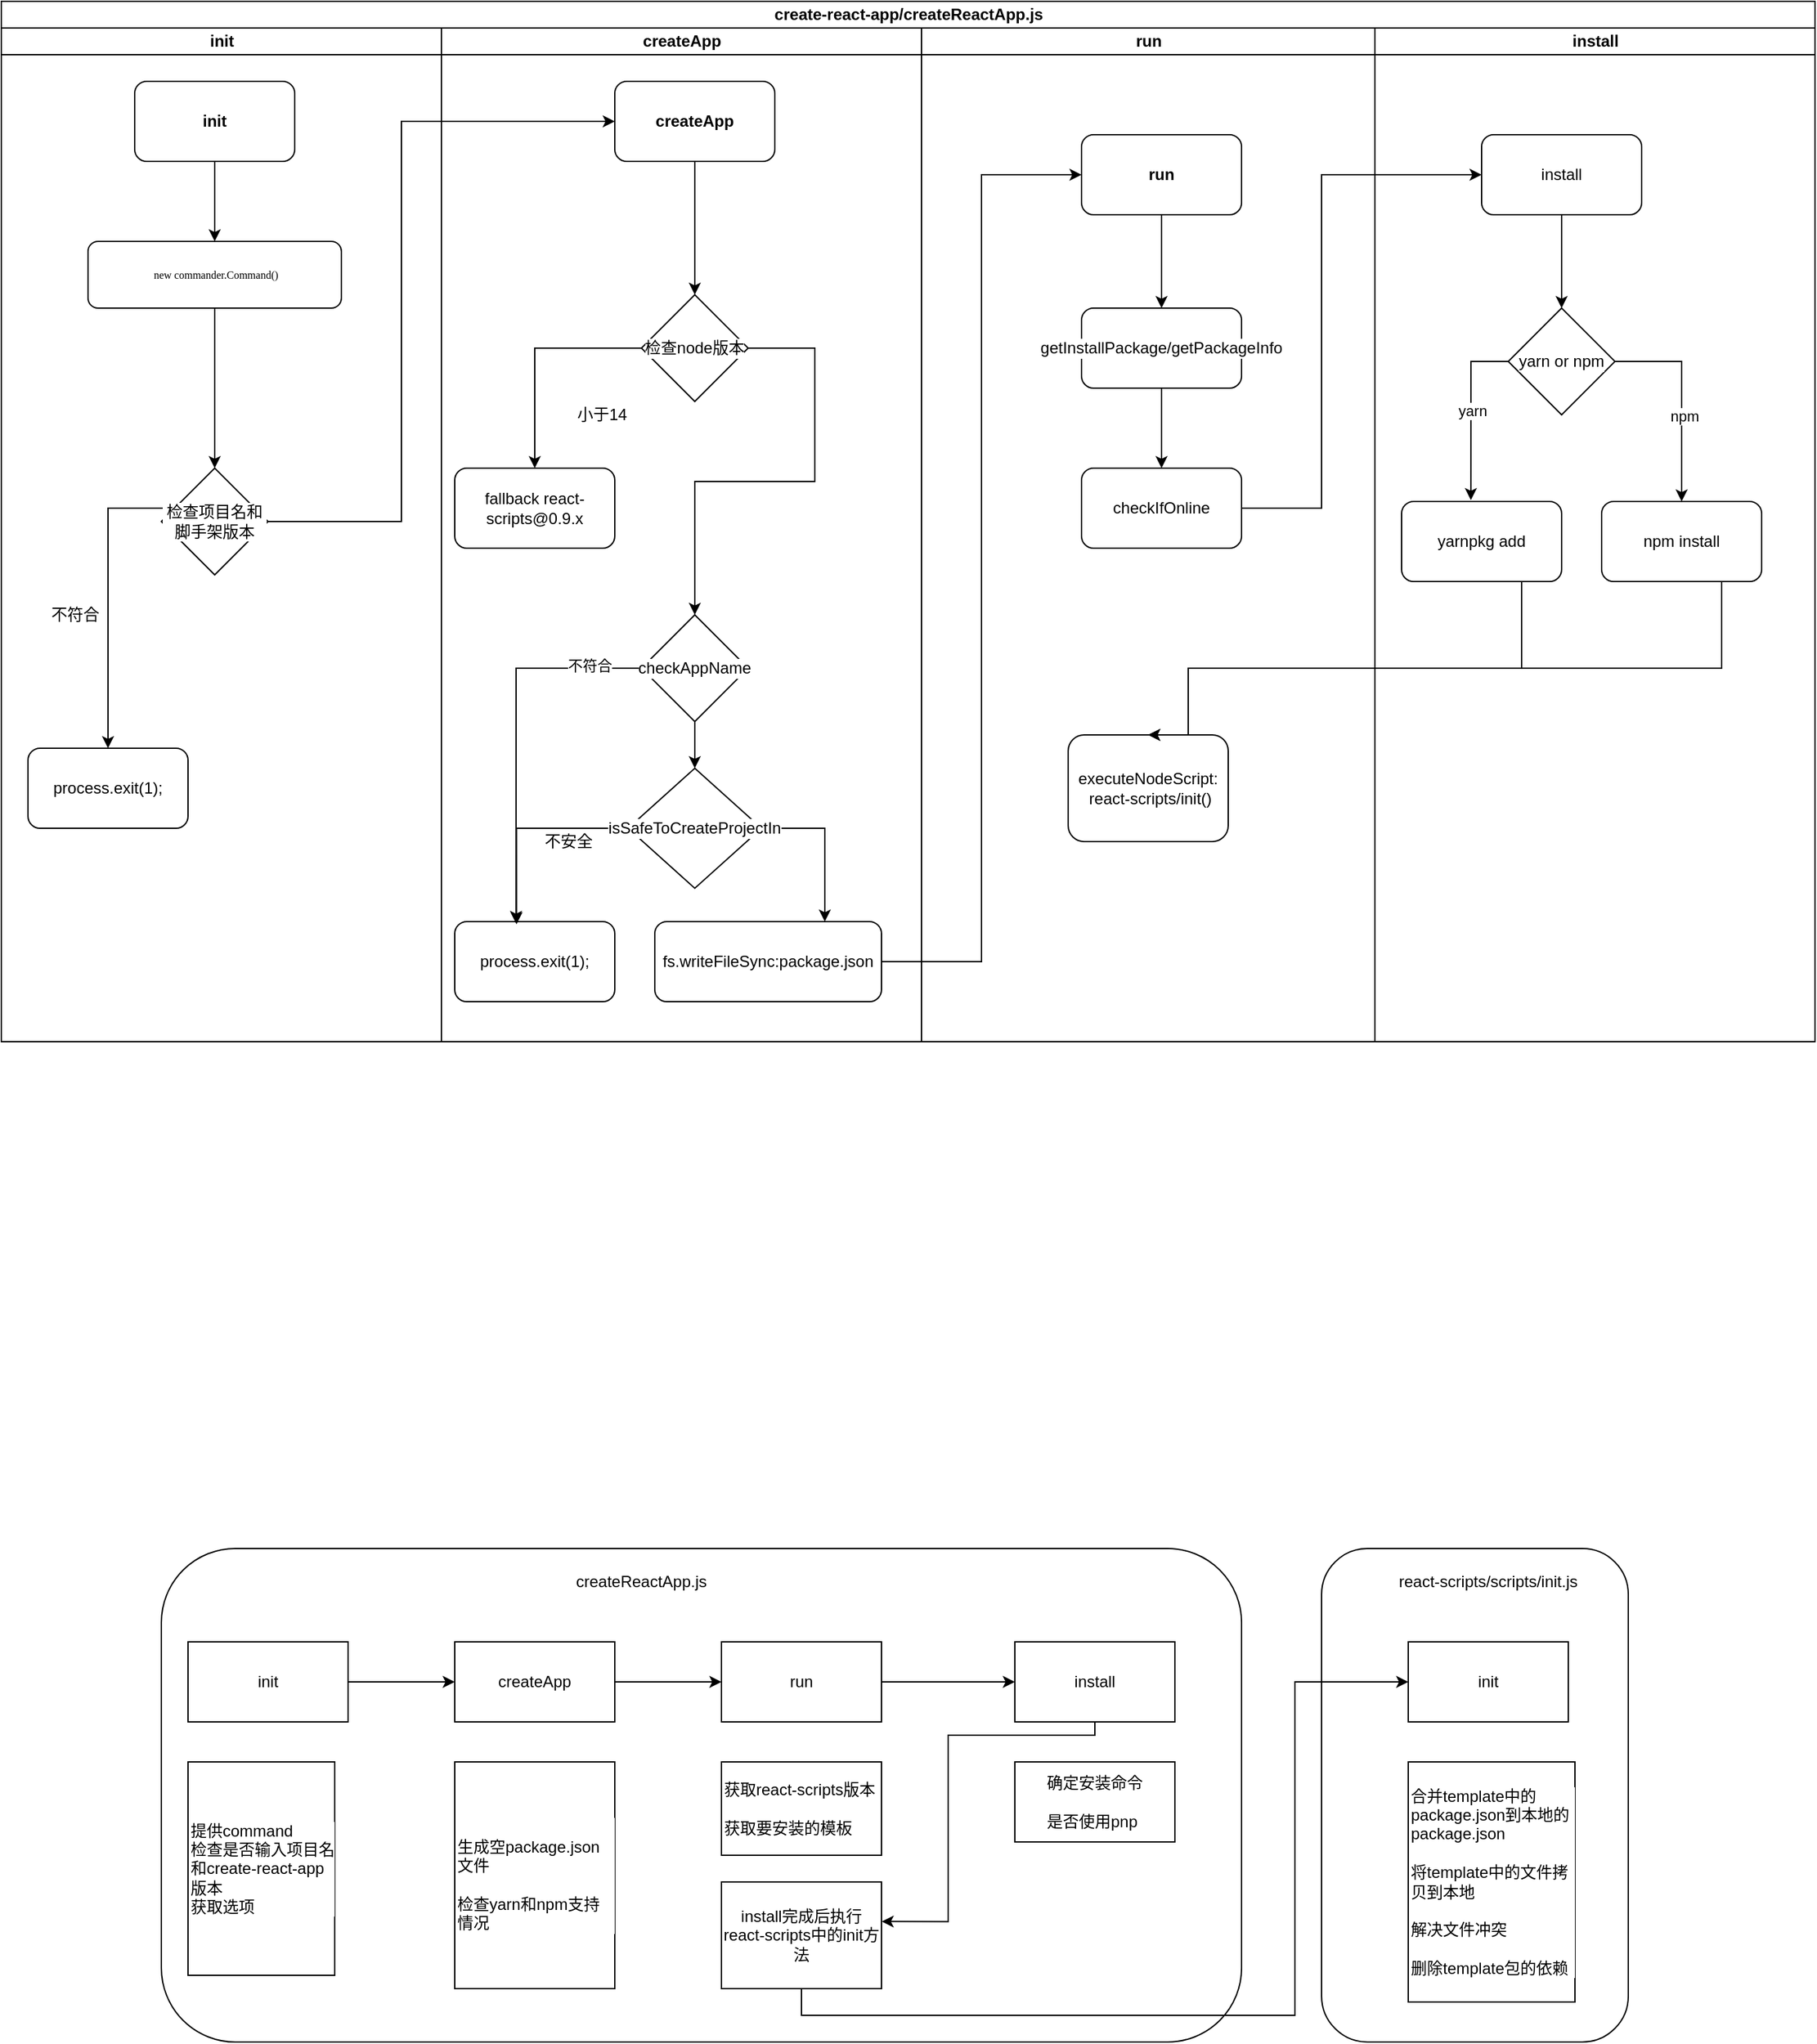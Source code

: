 <mxfile version="15.5.9" type="github">
  <diagram name="Page-1" id="74e2e168-ea6b-b213-b513-2b3c1d86103e">
    <mxGraphModel dx="2131" dy="794" grid="1" gridSize="10" guides="1" tooltips="1" connect="1" arrows="1" fold="1" page="1" pageScale="1" pageWidth="1100" pageHeight="850" background="none" math="0" shadow="0">
      <root>
        <mxCell id="0" />
        <mxCell id="1" parent="0" />
        <mxCell id="z6YjeSEmc34uNPCmeLSA-94" value="" style="rounded=1;whiteSpace=wrap;html=1;labelBackgroundColor=#FFFFFF;align=left;" vertex="1" parent="1">
          <mxGeometry x="660" y="1190" width="230" height="370" as="geometry" />
        </mxCell>
        <mxCell id="z6YjeSEmc34uNPCmeLSA-79" value="" style="rounded=1;whiteSpace=wrap;html=1;labelBackgroundColor=#FFFFFF;" vertex="1" parent="1">
          <mxGeometry x="-210" y="1190" width="810" height="370" as="geometry" />
        </mxCell>
        <mxCell id="77e6c97f196da883-1" value="&lt;span style=&quot;font-family: &amp;#34;helvetica&amp;#34; ; font-size: 12px&quot;&gt;create-react-app/createReactApp.js&lt;/span&gt;" style="swimlane;html=1;childLayout=stackLayout;startSize=20;rounded=0;shadow=0;labelBackgroundColor=none;strokeWidth=1;fontFamily=Verdana;fontSize=8;align=center;" parent="1" vertex="1">
          <mxGeometry x="-330" y="30" width="1360" height="780" as="geometry">
            <mxRectangle x="70" y="40" width="60" height="20" as="alternateBounds" />
          </mxGeometry>
        </mxCell>
        <mxCell id="77e6c97f196da883-2" value="init" style="swimlane;html=1;startSize=20;" parent="77e6c97f196da883-1" vertex="1">
          <mxGeometry y="20" width="330" height="760" as="geometry">
            <mxRectangle y="20" width="30" height="730" as="alternateBounds" />
          </mxGeometry>
        </mxCell>
        <mxCell id="z6YjeSEmc34uNPCmeLSA-3" value="" style="edgeStyle=orthogonalEdgeStyle;rounded=0;orthogonalLoop=1;jettySize=auto;html=1;" edge="1" parent="77e6c97f196da883-2" source="77e6c97f196da883-8" target="z6YjeSEmc34uNPCmeLSA-2">
          <mxGeometry relative="1" as="geometry" />
        </mxCell>
        <object label="&lt;span style=&quot;font-size: 8px&quot;&gt;&amp;nbsp;new commander.Command()&lt;/span&gt;" id="77e6c97f196da883-8">
          <mxCell style="rounded=1;whiteSpace=wrap;html=1;shadow=0;labelBackgroundColor=none;strokeWidth=1;fontFamily=Verdana;fontSize=8;align=center;" parent="77e6c97f196da883-2" vertex="1">
            <mxGeometry x="65" y="160" width="190" height="50" as="geometry" />
          </mxCell>
        </object>
        <mxCell id="z6YjeSEmc34uNPCmeLSA-51" style="edgeStyle=orthogonalEdgeStyle;rounded=0;orthogonalLoop=1;jettySize=auto;html=1;entryX=0.5;entryY=0;entryDx=0;entryDy=0;" edge="1" parent="77e6c97f196da883-2" source="z6YjeSEmc34uNPCmeLSA-2" target="z6YjeSEmc34uNPCmeLSA-4">
          <mxGeometry relative="1" as="geometry">
            <Array as="points">
              <mxPoint x="80" y="360" />
              <mxPoint x="80" y="540" />
            </Array>
          </mxGeometry>
        </mxCell>
        <mxCell id="z6YjeSEmc34uNPCmeLSA-2" value="检查项目名和脚手架版本" style="rhombus;whiteSpace=wrap;html=1;labelBackgroundColor=#FFFFFF;" vertex="1" parent="77e6c97f196da883-2">
          <mxGeometry x="120" y="330" width="80" height="80" as="geometry" />
        </mxCell>
        <mxCell id="z6YjeSEmc34uNPCmeLSA-4" value="process.exit(1);" style="rounded=1;whiteSpace=wrap;html=1;labelBackgroundColor=#FFFFFF;" vertex="1" parent="77e6c97f196da883-2">
          <mxGeometry x="20" y="540" width="120" height="60" as="geometry" />
        </mxCell>
        <mxCell id="z6YjeSEmc34uNPCmeLSA-8" style="edgeStyle=orthogonalEdgeStyle;rounded=0;orthogonalLoop=1;jettySize=auto;html=1;entryX=0.5;entryY=0;entryDx=0;entryDy=0;" edge="1" parent="77e6c97f196da883-2" source="z6YjeSEmc34uNPCmeLSA-7" target="77e6c97f196da883-8">
          <mxGeometry relative="1" as="geometry" />
        </mxCell>
        <mxCell id="z6YjeSEmc34uNPCmeLSA-7" value="&lt;b&gt;init&lt;/b&gt;" style="rounded=1;whiteSpace=wrap;html=1;labelBackgroundColor=#FFFFFF;" vertex="1" parent="77e6c97f196da883-2">
          <mxGeometry x="100" y="40" width="120" height="60" as="geometry" />
        </mxCell>
        <mxCell id="z6YjeSEmc34uNPCmeLSA-49" value="不符合" style="text;html=1;align=center;verticalAlign=middle;resizable=0;points=[];autosize=1;strokeColor=none;fillColor=none;" vertex="1" parent="77e6c97f196da883-2">
          <mxGeometry x="30" y="430" width="50" height="20" as="geometry" />
        </mxCell>
        <mxCell id="77e6c97f196da883-4" value="createApp" style="swimlane;html=1;startSize=20;" parent="77e6c97f196da883-1" vertex="1">
          <mxGeometry x="330" y="20" width="360" height="760" as="geometry" />
        </mxCell>
        <mxCell id="z6YjeSEmc34uNPCmeLSA-53" style="edgeStyle=orthogonalEdgeStyle;rounded=0;orthogonalLoop=1;jettySize=auto;html=1;entryX=0.5;entryY=0;entryDx=0;entryDy=0;" edge="1" parent="77e6c97f196da883-4" source="z6YjeSEmc34uNPCmeLSA-25" target="z6YjeSEmc34uNPCmeLSA-26">
          <mxGeometry relative="1" as="geometry" />
        </mxCell>
        <mxCell id="z6YjeSEmc34uNPCmeLSA-25" value="&lt;b&gt;createApp&lt;/b&gt;" style="rounded=1;whiteSpace=wrap;html=1;labelBackgroundColor=#FFFFFF;" vertex="1" parent="77e6c97f196da883-4">
          <mxGeometry x="130" y="40" width="120" height="60" as="geometry" />
        </mxCell>
        <mxCell id="z6YjeSEmc34uNPCmeLSA-29" style="edgeStyle=orthogonalEdgeStyle;rounded=0;orthogonalLoop=1;jettySize=auto;html=1;entryX=0.5;entryY=0;entryDx=0;entryDy=0;" edge="1" parent="77e6c97f196da883-4" source="z6YjeSEmc34uNPCmeLSA-26" target="z6YjeSEmc34uNPCmeLSA-30">
          <mxGeometry relative="1" as="geometry">
            <mxPoint x="80" y="280" as="targetPoint" />
            <Array as="points">
              <mxPoint x="70" y="240" />
            </Array>
          </mxGeometry>
        </mxCell>
        <mxCell id="z6YjeSEmc34uNPCmeLSA-56" style="edgeStyle=orthogonalEdgeStyle;rounded=0;orthogonalLoop=1;jettySize=auto;html=1;entryX=0.5;entryY=0;entryDx=0;entryDy=0;" edge="1" parent="77e6c97f196da883-4" source="z6YjeSEmc34uNPCmeLSA-26" target="z6YjeSEmc34uNPCmeLSA-58">
          <mxGeometry relative="1" as="geometry">
            <mxPoint x="280" y="330" as="targetPoint" />
            <Array as="points">
              <mxPoint x="280" y="240" />
              <mxPoint x="280" y="340" />
              <mxPoint x="190" y="340" />
            </Array>
          </mxGeometry>
        </mxCell>
        <mxCell id="z6YjeSEmc34uNPCmeLSA-26" value="检查node版本" style="rhombus;whiteSpace=wrap;html=1;labelBackgroundColor=#FFFFFF;" vertex="1" parent="77e6c97f196da883-4">
          <mxGeometry x="150" y="200" width="80" height="80" as="geometry" />
        </mxCell>
        <mxCell id="z6YjeSEmc34uNPCmeLSA-30" value="&lt;span&gt;fallback react-scripts@0.9.x&lt;/span&gt;" style="rounded=1;whiteSpace=wrap;html=1;labelBackgroundColor=#FFFFFF;" vertex="1" parent="77e6c97f196da883-4">
          <mxGeometry x="10" y="330" width="120" height="60" as="geometry" />
        </mxCell>
        <mxCell id="z6YjeSEmc34uNPCmeLSA-33" value="&lt;span&gt;process.exit(1);&lt;/span&gt;" style="rounded=1;whiteSpace=wrap;html=1;labelBackgroundColor=#FFFFFF;" vertex="1" parent="77e6c97f196da883-4">
          <mxGeometry x="10" y="670" width="120" height="60" as="geometry" />
        </mxCell>
        <mxCell id="z6YjeSEmc34uNPCmeLSA-64" style="edgeStyle=orthogonalEdgeStyle;rounded=0;orthogonalLoop=1;jettySize=auto;html=1;entryX=0.386;entryY=0.033;entryDx=0;entryDy=0;entryPerimeter=0;" edge="1" parent="77e6c97f196da883-4" source="z6YjeSEmc34uNPCmeLSA-35" target="z6YjeSEmc34uNPCmeLSA-33">
          <mxGeometry relative="1" as="geometry" />
        </mxCell>
        <mxCell id="z6YjeSEmc34uNPCmeLSA-67" style="edgeStyle=orthogonalEdgeStyle;rounded=0;orthogonalLoop=1;jettySize=auto;html=1;entryX=0.75;entryY=0;entryDx=0;entryDy=0;" edge="1" parent="77e6c97f196da883-4" source="z6YjeSEmc34uNPCmeLSA-35" target="z6YjeSEmc34uNPCmeLSA-36">
          <mxGeometry relative="1" as="geometry">
            <Array as="points">
              <mxPoint x="288" y="600" />
            </Array>
          </mxGeometry>
        </mxCell>
        <mxCell id="z6YjeSEmc34uNPCmeLSA-35" value="&lt;span&gt;isSafeToCreateProjectIn&lt;/span&gt;" style="rhombus;whiteSpace=wrap;html=1;labelBackgroundColor=#FFFFFF;" vertex="1" parent="77e6c97f196da883-4">
          <mxGeometry x="140" y="555" width="100" height="90" as="geometry" />
        </mxCell>
        <mxCell id="z6YjeSEmc34uNPCmeLSA-36" value="fs.writeFileSync:package.json" style="rounded=1;whiteSpace=wrap;html=1;labelBackgroundColor=#FFFFFF;" vertex="1" parent="77e6c97f196da883-4">
          <mxGeometry x="160" y="670" width="170" height="60" as="geometry" />
        </mxCell>
        <mxCell id="z6YjeSEmc34uNPCmeLSA-59" style="edgeStyle=orthogonalEdgeStyle;rounded=0;orthogonalLoop=1;jettySize=auto;html=1;entryX=0.383;entryY=0.017;entryDx=0;entryDy=0;entryPerimeter=0;" edge="1" parent="77e6c97f196da883-4" source="z6YjeSEmc34uNPCmeLSA-58" target="z6YjeSEmc34uNPCmeLSA-33">
          <mxGeometry relative="1" as="geometry" />
        </mxCell>
        <mxCell id="z6YjeSEmc34uNPCmeLSA-60" value="不符合" style="edgeLabel;html=1;align=center;verticalAlign=middle;resizable=0;points=[];" vertex="1" connectable="0" parent="z6YjeSEmc34uNPCmeLSA-59">
          <mxGeometry x="-0.722" y="-2" relative="1" as="geometry">
            <mxPoint as="offset" />
          </mxGeometry>
        </mxCell>
        <mxCell id="z6YjeSEmc34uNPCmeLSA-61" style="edgeStyle=orthogonalEdgeStyle;rounded=0;orthogonalLoop=1;jettySize=auto;html=1;entryX=0.5;entryY=0;entryDx=0;entryDy=0;" edge="1" parent="77e6c97f196da883-4" source="z6YjeSEmc34uNPCmeLSA-58" target="z6YjeSEmc34uNPCmeLSA-35">
          <mxGeometry relative="1" as="geometry" />
        </mxCell>
        <mxCell id="z6YjeSEmc34uNPCmeLSA-58" value="&lt;span&gt;checkAppName&lt;/span&gt;" style="rhombus;whiteSpace=wrap;html=1;labelBackgroundColor=#FFFFFF;" vertex="1" parent="77e6c97f196da883-4">
          <mxGeometry x="150" y="440" width="80" height="80" as="geometry" />
        </mxCell>
        <mxCell id="z6YjeSEmc34uNPCmeLSA-65" value="不安全" style="text;html=1;align=center;verticalAlign=middle;resizable=0;points=[];autosize=1;strokeColor=none;fillColor=none;" vertex="1" parent="77e6c97f196da883-4">
          <mxGeometry x="70" y="600" width="50" height="20" as="geometry" />
        </mxCell>
        <mxCell id="77e6c97f196da883-5" value="run" style="swimlane;html=1;startSize=20;" parent="77e6c97f196da883-1" vertex="1">
          <mxGeometry x="690" y="20" width="340" height="760" as="geometry" />
        </mxCell>
        <mxCell id="z6YjeSEmc34uNPCmeLSA-69" style="edgeStyle=orthogonalEdgeStyle;rounded=0;orthogonalLoop=1;jettySize=auto;html=1;" edge="1" parent="77e6c97f196da883-5" source="z6YjeSEmc34uNPCmeLSA-37" target="z6YjeSEmc34uNPCmeLSA-38">
          <mxGeometry relative="1" as="geometry" />
        </mxCell>
        <mxCell id="z6YjeSEmc34uNPCmeLSA-37" value="&lt;b&gt;run&lt;/b&gt;" style="rounded=1;whiteSpace=wrap;html=1;labelBackgroundColor=#FFFFFF;" vertex="1" parent="77e6c97f196da883-5">
          <mxGeometry x="120" y="80" width="120" height="60" as="geometry" />
        </mxCell>
        <mxCell id="z6YjeSEmc34uNPCmeLSA-70" style="edgeStyle=orthogonalEdgeStyle;rounded=0;orthogonalLoop=1;jettySize=auto;html=1;entryX=0.5;entryY=0;entryDx=0;entryDy=0;" edge="1" parent="77e6c97f196da883-5" source="z6YjeSEmc34uNPCmeLSA-38" target="z6YjeSEmc34uNPCmeLSA-39">
          <mxGeometry relative="1" as="geometry" />
        </mxCell>
        <mxCell id="z6YjeSEmc34uNPCmeLSA-38" value="getInstallPackage/getPackageInfo" style="rounded=1;whiteSpace=wrap;html=1;labelBackgroundColor=#FFFFFF;" vertex="1" parent="77e6c97f196da883-5">
          <mxGeometry x="120" y="210" width="120" height="60" as="geometry" />
        </mxCell>
        <mxCell id="z6YjeSEmc34uNPCmeLSA-39" value="checkIfOnline" style="rounded=1;whiteSpace=wrap;html=1;labelBackgroundColor=#FFFFFF;" vertex="1" parent="77e6c97f196da883-5">
          <mxGeometry x="120" y="330" width="120" height="60" as="geometry" />
        </mxCell>
        <mxCell id="z6YjeSEmc34uNPCmeLSA-43" value="executeNodeScript:&lt;br&gt;&amp;nbsp;react-scripts/init()" style="rounded=1;whiteSpace=wrap;html=1;labelBackgroundColor=#FFFFFF;" vertex="1" parent="77e6c97f196da883-5">
          <mxGeometry x="110" y="530" width="120" height="80" as="geometry" />
        </mxCell>
        <mxCell id="77e6c97f196da883-6" value="install" style="swimlane;html=1;startSize=20;" parent="77e6c97f196da883-1" vertex="1">
          <mxGeometry x="1030" y="20" width="330" height="760" as="geometry" />
        </mxCell>
        <mxCell id="z6YjeSEmc34uNPCmeLSA-71" style="edgeStyle=orthogonalEdgeStyle;rounded=0;orthogonalLoop=1;jettySize=auto;html=1;entryX=0.5;entryY=0;entryDx=0;entryDy=0;" edge="1" parent="77e6c97f196da883-6" source="z6YjeSEmc34uNPCmeLSA-40" target="z6YjeSEmc34uNPCmeLSA-44">
          <mxGeometry relative="1" as="geometry" />
        </mxCell>
        <mxCell id="z6YjeSEmc34uNPCmeLSA-40" value="install" style="rounded=1;whiteSpace=wrap;html=1;labelBackgroundColor=#FFFFFF;" vertex="1" parent="77e6c97f196da883-6">
          <mxGeometry x="80" y="80" width="120" height="60" as="geometry" />
        </mxCell>
        <mxCell id="z6YjeSEmc34uNPCmeLSA-72" style="edgeStyle=orthogonalEdgeStyle;rounded=0;orthogonalLoop=1;jettySize=auto;html=1;entryX=0.433;entryY=-0.017;entryDx=0;entryDy=0;entryPerimeter=0;" edge="1" parent="77e6c97f196da883-6" source="z6YjeSEmc34uNPCmeLSA-44" target="z6YjeSEmc34uNPCmeLSA-45">
          <mxGeometry relative="1" as="geometry">
            <Array as="points">
              <mxPoint x="72" y="250" />
            </Array>
          </mxGeometry>
        </mxCell>
        <mxCell id="z6YjeSEmc34uNPCmeLSA-74" value="yarn" style="edgeLabel;html=1;align=center;verticalAlign=middle;resizable=0;points=[];" vertex="1" connectable="0" parent="z6YjeSEmc34uNPCmeLSA-72">
          <mxGeometry x="-0.015" y="1" relative="1" as="geometry">
            <mxPoint as="offset" />
          </mxGeometry>
        </mxCell>
        <mxCell id="z6YjeSEmc34uNPCmeLSA-73" style="edgeStyle=orthogonalEdgeStyle;rounded=0;orthogonalLoop=1;jettySize=auto;html=1;entryX=0.5;entryY=0;entryDx=0;entryDy=0;" edge="1" parent="77e6c97f196da883-6" source="z6YjeSEmc34uNPCmeLSA-44" target="z6YjeSEmc34uNPCmeLSA-46">
          <mxGeometry relative="1" as="geometry">
            <Array as="points">
              <mxPoint x="230" y="250" />
            </Array>
          </mxGeometry>
        </mxCell>
        <mxCell id="z6YjeSEmc34uNPCmeLSA-75" value="npm" style="edgeLabel;html=1;align=center;verticalAlign=middle;resizable=0;points=[];" vertex="1" connectable="0" parent="z6YjeSEmc34uNPCmeLSA-73">
          <mxGeometry x="0.174" y="2" relative="1" as="geometry">
            <mxPoint as="offset" />
          </mxGeometry>
        </mxCell>
        <mxCell id="z6YjeSEmc34uNPCmeLSA-44" value="yarn or npm" style="rhombus;whiteSpace=wrap;html=1;labelBackgroundColor=#FFFFFF;" vertex="1" parent="77e6c97f196da883-6">
          <mxGeometry x="100" y="210" width="80" height="80" as="geometry" />
        </mxCell>
        <mxCell id="z6YjeSEmc34uNPCmeLSA-45" value="yarnpkg add" style="rounded=1;whiteSpace=wrap;html=1;labelBackgroundColor=#FFFFFF;" vertex="1" parent="77e6c97f196da883-6">
          <mxGeometry x="20" y="355" width="120" height="60" as="geometry" />
        </mxCell>
        <mxCell id="z6YjeSEmc34uNPCmeLSA-46" value="npm install" style="rounded=1;whiteSpace=wrap;html=1;labelBackgroundColor=#FFFFFF;" vertex="1" parent="77e6c97f196da883-6">
          <mxGeometry x="170" y="355" width="120" height="60" as="geometry" />
        </mxCell>
        <mxCell id="z6YjeSEmc34uNPCmeLSA-42" style="edgeStyle=orthogonalEdgeStyle;rounded=0;orthogonalLoop=1;jettySize=auto;html=1;entryX=0;entryY=0.5;entryDx=0;entryDy=0;" edge="1" parent="77e6c97f196da883-1" source="z6YjeSEmc34uNPCmeLSA-39" target="z6YjeSEmc34uNPCmeLSA-40">
          <mxGeometry relative="1" as="geometry">
            <Array as="points">
              <mxPoint x="990" y="380" />
              <mxPoint x="990" y="130" />
            </Array>
          </mxGeometry>
        </mxCell>
        <mxCell id="z6YjeSEmc34uNPCmeLSA-52" style="edgeStyle=orthogonalEdgeStyle;rounded=0;orthogonalLoop=1;jettySize=auto;html=1;entryX=0;entryY=0.5;entryDx=0;entryDy=0;" edge="1" parent="77e6c97f196da883-1" source="z6YjeSEmc34uNPCmeLSA-2" target="z6YjeSEmc34uNPCmeLSA-25">
          <mxGeometry relative="1" as="geometry">
            <Array as="points">
              <mxPoint x="300" y="390" />
              <mxPoint x="300" y="90" />
            </Array>
          </mxGeometry>
        </mxCell>
        <mxCell id="z6YjeSEmc34uNPCmeLSA-68" style="edgeStyle=orthogonalEdgeStyle;rounded=0;orthogonalLoop=1;jettySize=auto;html=1;entryX=0;entryY=0.5;entryDx=0;entryDy=0;" edge="1" parent="77e6c97f196da883-1" source="z6YjeSEmc34uNPCmeLSA-36" target="z6YjeSEmc34uNPCmeLSA-37">
          <mxGeometry relative="1" as="geometry" />
        </mxCell>
        <mxCell id="z6YjeSEmc34uNPCmeLSA-76" style="edgeStyle=orthogonalEdgeStyle;rounded=0;orthogonalLoop=1;jettySize=auto;html=1;entryX=0.5;entryY=0;entryDx=0;entryDy=0;" edge="1" parent="77e6c97f196da883-1" source="z6YjeSEmc34uNPCmeLSA-45" target="z6YjeSEmc34uNPCmeLSA-43">
          <mxGeometry relative="1" as="geometry">
            <Array as="points">
              <mxPoint x="1140" y="500" />
              <mxPoint x="890" y="500" />
            </Array>
          </mxGeometry>
        </mxCell>
        <mxCell id="z6YjeSEmc34uNPCmeLSA-77" style="edgeStyle=orthogonalEdgeStyle;rounded=0;orthogonalLoop=1;jettySize=auto;html=1;entryX=0.5;entryY=0;entryDx=0;entryDy=0;" edge="1" parent="77e6c97f196da883-1" source="z6YjeSEmc34uNPCmeLSA-46" target="z6YjeSEmc34uNPCmeLSA-43">
          <mxGeometry relative="1" as="geometry">
            <Array as="points">
              <mxPoint x="1290" y="500" />
              <mxPoint x="890" y="500" />
            </Array>
          </mxGeometry>
        </mxCell>
        <mxCell id="z6YjeSEmc34uNPCmeLSA-54" value="小于14" style="text;html=1;align=center;verticalAlign=middle;resizable=0;points=[];autosize=1;strokeColor=none;fillColor=none;" vertex="1" parent="1">
          <mxGeometry x="95" y="330" width="50" height="20" as="geometry" />
        </mxCell>
        <mxCell id="z6YjeSEmc34uNPCmeLSA-84" style="edgeStyle=orthogonalEdgeStyle;rounded=0;orthogonalLoop=1;jettySize=auto;html=1;entryX=0;entryY=0.5;entryDx=0;entryDy=0;" edge="1" parent="1" source="z6YjeSEmc34uNPCmeLSA-78" target="z6YjeSEmc34uNPCmeLSA-82">
          <mxGeometry relative="1" as="geometry" />
        </mxCell>
        <mxCell id="z6YjeSEmc34uNPCmeLSA-78" value="init" style="rounded=0;whiteSpace=wrap;html=1;labelBackgroundColor=#FFFFFF;" vertex="1" parent="1">
          <mxGeometry x="-190" y="1260" width="120" height="60" as="geometry" />
        </mxCell>
        <mxCell id="z6YjeSEmc34uNPCmeLSA-81" value="createReactApp.js" style="text;html=1;strokeColor=none;fillColor=none;align=center;verticalAlign=middle;whiteSpace=wrap;rounded=0;labelBackgroundColor=#FFFFFF;" vertex="1" parent="1">
          <mxGeometry x="120" y="1200" width="60" height="30" as="geometry" />
        </mxCell>
        <mxCell id="z6YjeSEmc34uNPCmeLSA-87" style="edgeStyle=orthogonalEdgeStyle;rounded=0;orthogonalLoop=1;jettySize=auto;html=1;entryX=0;entryY=0.5;entryDx=0;entryDy=0;" edge="1" parent="1" source="z6YjeSEmc34uNPCmeLSA-82" target="z6YjeSEmc34uNPCmeLSA-86">
          <mxGeometry relative="1" as="geometry" />
        </mxCell>
        <mxCell id="z6YjeSEmc34uNPCmeLSA-82" value="createApp" style="rounded=0;whiteSpace=wrap;html=1;labelBackgroundColor=#FFFFFF;" vertex="1" parent="1">
          <mxGeometry x="10" y="1260" width="120" height="60" as="geometry" />
        </mxCell>
        <mxCell id="z6YjeSEmc34uNPCmeLSA-83" value="&lt;span&gt;提供command&lt;br&gt;检查是否输入项目名和create-react-app版本&lt;br&gt;获取选项&lt;/span&gt;" style="rounded=0;whiteSpace=wrap;html=1;labelBackgroundColor=#FFFFFF;align=left;" vertex="1" parent="1">
          <mxGeometry x="-190" y="1350" width="110" height="160" as="geometry" />
        </mxCell>
        <mxCell id="z6YjeSEmc34uNPCmeLSA-85" value="&lt;br&gt;&lt;div&gt;&lt;div&gt;生成空package.json文件&lt;/div&gt;&lt;div&gt;&lt;br&gt;&lt;/div&gt;&lt;div&gt;检查yarn和npm支持情况&lt;/div&gt;&lt;/div&gt;" style="rounded=0;whiteSpace=wrap;html=1;labelBackgroundColor=#FFFFFF;align=left;" vertex="1" parent="1">
          <mxGeometry x="10" y="1350" width="120" height="170" as="geometry" />
        </mxCell>
        <mxCell id="z6YjeSEmc34uNPCmeLSA-90" style="edgeStyle=orthogonalEdgeStyle;rounded=0;orthogonalLoop=1;jettySize=auto;html=1;entryX=0;entryY=0.5;entryDx=0;entryDy=0;" edge="1" parent="1" source="z6YjeSEmc34uNPCmeLSA-86" target="z6YjeSEmc34uNPCmeLSA-89">
          <mxGeometry relative="1" as="geometry" />
        </mxCell>
        <mxCell id="z6YjeSEmc34uNPCmeLSA-86" value="run" style="rounded=0;whiteSpace=wrap;html=1;labelBackgroundColor=#FFFFFF;align=center;" vertex="1" parent="1">
          <mxGeometry x="210" y="1260" width="120" height="60" as="geometry" />
        </mxCell>
        <mxCell id="z6YjeSEmc34uNPCmeLSA-88" value="获取react-scripts版本&lt;br&gt;&lt;br&gt;获取要安装的模板" style="rounded=0;whiteSpace=wrap;html=1;labelBackgroundColor=#FFFFFF;align=left;" vertex="1" parent="1">
          <mxGeometry x="210" y="1350" width="120" height="70" as="geometry" />
        </mxCell>
        <mxCell id="z6YjeSEmc34uNPCmeLSA-93" style="edgeStyle=orthogonalEdgeStyle;rounded=0;orthogonalLoop=1;jettySize=auto;html=1;entryX=1.001;entryY=0.371;entryDx=0;entryDy=0;entryPerimeter=0;" edge="1" parent="1" source="z6YjeSEmc34uNPCmeLSA-89" target="z6YjeSEmc34uNPCmeLSA-91">
          <mxGeometry relative="1" as="geometry">
            <Array as="points">
              <mxPoint x="490" y="1330" />
              <mxPoint x="380" y="1330" />
              <mxPoint x="380" y="1470" />
            </Array>
          </mxGeometry>
        </mxCell>
        <mxCell id="z6YjeSEmc34uNPCmeLSA-89" value="install" style="rounded=0;whiteSpace=wrap;html=1;labelBackgroundColor=#FFFFFF;align=center;" vertex="1" parent="1">
          <mxGeometry x="430" y="1260" width="120" height="60" as="geometry" />
        </mxCell>
        <mxCell id="z6YjeSEmc34uNPCmeLSA-101" style="edgeStyle=orthogonalEdgeStyle;rounded=0;orthogonalLoop=1;jettySize=auto;html=1;entryX=0;entryY=0.5;entryDx=0;entryDy=0;" edge="1" parent="1" source="z6YjeSEmc34uNPCmeLSA-91" target="z6YjeSEmc34uNPCmeLSA-95">
          <mxGeometry relative="1" as="geometry">
            <Array as="points">
              <mxPoint x="270" y="1540" />
              <mxPoint x="640" y="1540" />
              <mxPoint x="640" y="1290" />
            </Array>
          </mxGeometry>
        </mxCell>
        <mxCell id="z6YjeSEmc34uNPCmeLSA-91" value="&lt;span style=&quot;text-align: left&quot;&gt;install完成后执行react-scripts中的init方法&lt;/span&gt;" style="rounded=0;whiteSpace=wrap;html=1;labelBackgroundColor=#FFFFFF;align=center;" vertex="1" parent="1">
          <mxGeometry x="210" y="1440" width="120" height="80" as="geometry" />
        </mxCell>
        <mxCell id="z6YjeSEmc34uNPCmeLSA-92" value="&lt;div style=&quot;text-align: left&quot;&gt;确定安装命令&lt;/div&gt;&lt;div style=&quot;text-align: left&quot;&gt;&lt;br&gt;&lt;/div&gt;&lt;div style=&quot;text-align: left&quot;&gt;是否使用pnp&lt;/div&gt;" style="rounded=0;whiteSpace=wrap;html=1;labelBackgroundColor=#FFFFFF;align=center;" vertex="1" parent="1">
          <mxGeometry x="430" y="1350" width="120" height="60" as="geometry" />
        </mxCell>
        <mxCell id="z6YjeSEmc34uNPCmeLSA-95" value="init" style="rounded=0;whiteSpace=wrap;html=1;labelBackgroundColor=#FFFFFF;align=center;" vertex="1" parent="1">
          <mxGeometry x="725" y="1260" width="120" height="60" as="geometry" />
        </mxCell>
        <mxCell id="z6YjeSEmc34uNPCmeLSA-96" value="react-scripts/scripts/init.js" style="text;html=1;strokeColor=none;fillColor=none;align=center;verticalAlign=middle;whiteSpace=wrap;rounded=0;labelBackgroundColor=#FFFFFF;" vertex="1" parent="1">
          <mxGeometry x="685" y="1205" width="200" height="20" as="geometry" />
        </mxCell>
        <mxCell id="z6YjeSEmc34uNPCmeLSA-97" value="合并template中的package.json到本地的package.json&lt;br&gt;&lt;br&gt;将template中的文件拷贝到本地&lt;br&gt;&lt;br&gt;解决文件冲突&lt;br&gt;&lt;br&gt;删除template包的依赖" style="rounded=0;whiteSpace=wrap;html=1;labelBackgroundColor=#FFFFFF;align=left;" vertex="1" parent="1">
          <mxGeometry x="725" y="1350" width="125" height="180" as="geometry" />
        </mxCell>
      </root>
    </mxGraphModel>
  </diagram>
</mxfile>
